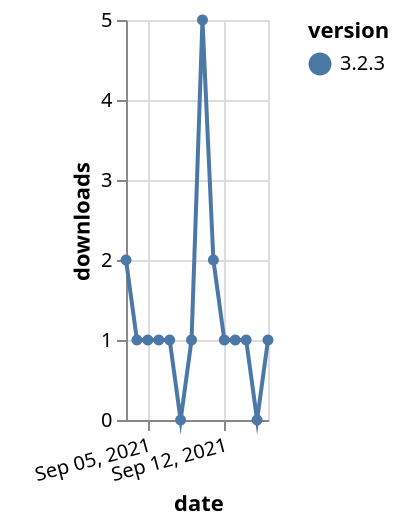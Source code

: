 {"$schema": "https://vega.github.io/schema/vega-lite/v5.json", "description": "A simple bar chart with embedded data.", "data": {"values": [{"date": "2021-09-03", "total": 505, "delta": 2, "version": "3.2.3"}, {"date": "2021-09-04", "total": 506, "delta": 1, "version": "3.2.3"}, {"date": "2021-09-05", "total": 507, "delta": 1, "version": "3.2.3"}, {"date": "2021-09-06", "total": 508, "delta": 1, "version": "3.2.3"}, {"date": "2021-09-07", "total": 509, "delta": 1, "version": "3.2.3"}, {"date": "2021-09-08", "total": 509, "delta": 0, "version": "3.2.3"}, {"date": "2021-09-09", "total": 510, "delta": 1, "version": "3.2.3"}, {"date": "2021-09-10", "total": 515, "delta": 5, "version": "3.2.3"}, {"date": "2021-09-11", "total": 517, "delta": 2, "version": "3.2.3"}, {"date": "2021-09-12", "total": 518, "delta": 1, "version": "3.2.3"}, {"date": "2021-09-13", "total": 519, "delta": 1, "version": "3.2.3"}, {"date": "2021-09-14", "total": 520, "delta": 1, "version": "3.2.3"}, {"date": "2021-09-15", "total": 520, "delta": 0, "version": "3.2.3"}, {"date": "2021-09-16", "total": 521, "delta": 1, "version": "3.2.3"}]}, "width": "container", "mark": {"type": "line", "point": {"filled": true}}, "encoding": {"x": {"field": "date", "type": "temporal", "timeUnit": "yearmonthdate", "title": "date", "axis": {"labelAngle": -15}}, "y": {"field": "delta", "type": "quantitative", "title": "downloads"}, "color": {"field": "version", "type": "nominal"}, "tooltip": {"field": "delta"}}}